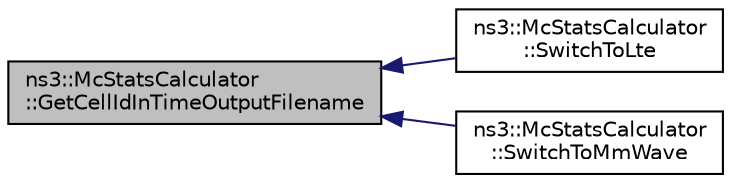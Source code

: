 digraph "ns3::McStatsCalculator::GetCellIdInTimeOutputFilename"
{
  edge [fontname="Helvetica",fontsize="10",labelfontname="Helvetica",labelfontsize="10"];
  node [fontname="Helvetica",fontsize="10",shape=record];
  rankdir="LR";
  Node1 [label="ns3::McStatsCalculator\l::GetCellIdInTimeOutputFilename",height=0.2,width=0.4,color="black", fillcolor="grey75", style="filled", fontcolor="black"];
  Node1 -> Node2 [dir="back",color="midnightblue",fontsize="10",style="solid"];
  Node2 [label="ns3::McStatsCalculator\l::SwitchToLte",height=0.2,width=0.4,color="black", fillcolor="white", style="filled",URL="$d8/df3/classns3_1_1McStatsCalculator.html#aece7c7caf980ab4511d7b40ca7df2192"];
  Node1 -> Node3 [dir="back",color="midnightblue",fontsize="10",style="solid"];
  Node3 [label="ns3::McStatsCalculator\l::SwitchToMmWave",height=0.2,width=0.4,color="black", fillcolor="white", style="filled",URL="$d8/df3/classns3_1_1McStatsCalculator.html#a0991af48036bd5204b9179c7d8fa1874"];
}
